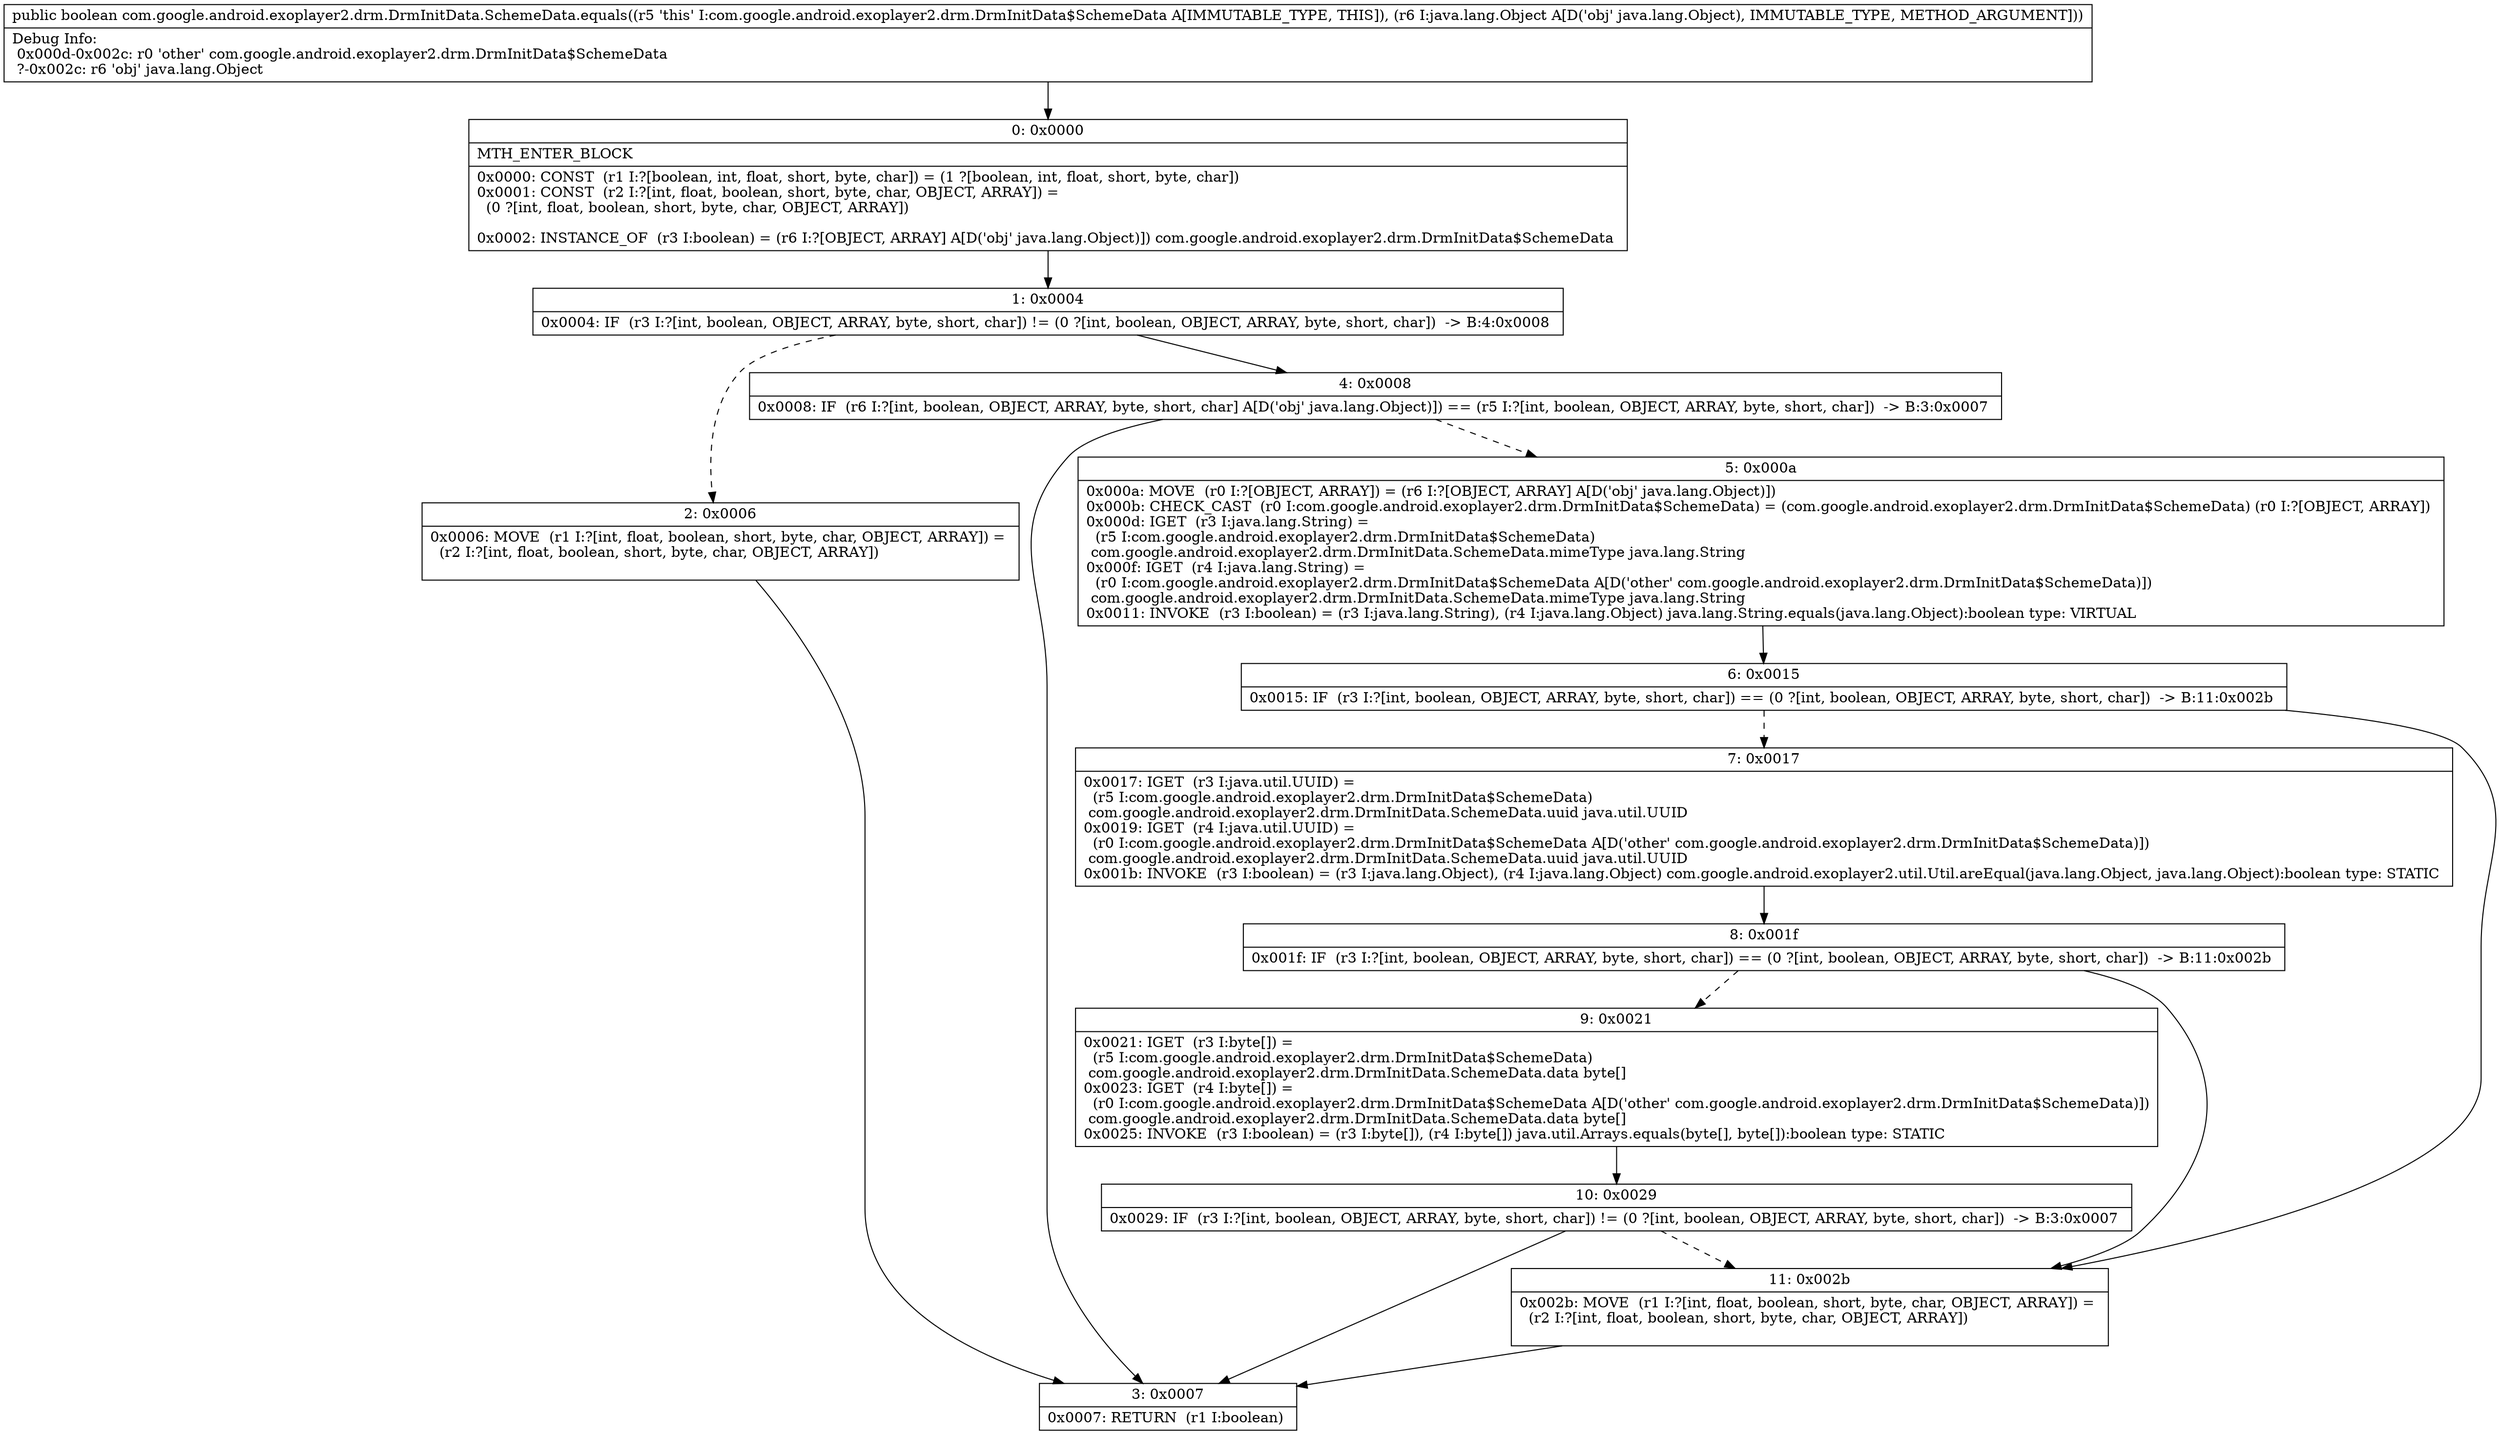 digraph "CFG forcom.google.android.exoplayer2.drm.DrmInitData.SchemeData.equals(Ljava\/lang\/Object;)Z" {
Node_0 [shape=record,label="{0\:\ 0x0000|MTH_ENTER_BLOCK\l|0x0000: CONST  (r1 I:?[boolean, int, float, short, byte, char]) = (1 ?[boolean, int, float, short, byte, char]) \l0x0001: CONST  (r2 I:?[int, float, boolean, short, byte, char, OBJECT, ARRAY]) = \l  (0 ?[int, float, boolean, short, byte, char, OBJECT, ARRAY])\l \l0x0002: INSTANCE_OF  (r3 I:boolean) = (r6 I:?[OBJECT, ARRAY] A[D('obj' java.lang.Object)]) com.google.android.exoplayer2.drm.DrmInitData$SchemeData \l}"];
Node_1 [shape=record,label="{1\:\ 0x0004|0x0004: IF  (r3 I:?[int, boolean, OBJECT, ARRAY, byte, short, char]) != (0 ?[int, boolean, OBJECT, ARRAY, byte, short, char])  \-\> B:4:0x0008 \l}"];
Node_2 [shape=record,label="{2\:\ 0x0006|0x0006: MOVE  (r1 I:?[int, float, boolean, short, byte, char, OBJECT, ARRAY]) = \l  (r2 I:?[int, float, boolean, short, byte, char, OBJECT, ARRAY])\l \l}"];
Node_3 [shape=record,label="{3\:\ 0x0007|0x0007: RETURN  (r1 I:boolean) \l}"];
Node_4 [shape=record,label="{4\:\ 0x0008|0x0008: IF  (r6 I:?[int, boolean, OBJECT, ARRAY, byte, short, char] A[D('obj' java.lang.Object)]) == (r5 I:?[int, boolean, OBJECT, ARRAY, byte, short, char])  \-\> B:3:0x0007 \l}"];
Node_5 [shape=record,label="{5\:\ 0x000a|0x000a: MOVE  (r0 I:?[OBJECT, ARRAY]) = (r6 I:?[OBJECT, ARRAY] A[D('obj' java.lang.Object)]) \l0x000b: CHECK_CAST  (r0 I:com.google.android.exoplayer2.drm.DrmInitData$SchemeData) = (com.google.android.exoplayer2.drm.DrmInitData$SchemeData) (r0 I:?[OBJECT, ARRAY]) \l0x000d: IGET  (r3 I:java.lang.String) = \l  (r5 I:com.google.android.exoplayer2.drm.DrmInitData$SchemeData)\l com.google.android.exoplayer2.drm.DrmInitData.SchemeData.mimeType java.lang.String \l0x000f: IGET  (r4 I:java.lang.String) = \l  (r0 I:com.google.android.exoplayer2.drm.DrmInitData$SchemeData A[D('other' com.google.android.exoplayer2.drm.DrmInitData$SchemeData)])\l com.google.android.exoplayer2.drm.DrmInitData.SchemeData.mimeType java.lang.String \l0x0011: INVOKE  (r3 I:boolean) = (r3 I:java.lang.String), (r4 I:java.lang.Object) java.lang.String.equals(java.lang.Object):boolean type: VIRTUAL \l}"];
Node_6 [shape=record,label="{6\:\ 0x0015|0x0015: IF  (r3 I:?[int, boolean, OBJECT, ARRAY, byte, short, char]) == (0 ?[int, boolean, OBJECT, ARRAY, byte, short, char])  \-\> B:11:0x002b \l}"];
Node_7 [shape=record,label="{7\:\ 0x0017|0x0017: IGET  (r3 I:java.util.UUID) = \l  (r5 I:com.google.android.exoplayer2.drm.DrmInitData$SchemeData)\l com.google.android.exoplayer2.drm.DrmInitData.SchemeData.uuid java.util.UUID \l0x0019: IGET  (r4 I:java.util.UUID) = \l  (r0 I:com.google.android.exoplayer2.drm.DrmInitData$SchemeData A[D('other' com.google.android.exoplayer2.drm.DrmInitData$SchemeData)])\l com.google.android.exoplayer2.drm.DrmInitData.SchemeData.uuid java.util.UUID \l0x001b: INVOKE  (r3 I:boolean) = (r3 I:java.lang.Object), (r4 I:java.lang.Object) com.google.android.exoplayer2.util.Util.areEqual(java.lang.Object, java.lang.Object):boolean type: STATIC \l}"];
Node_8 [shape=record,label="{8\:\ 0x001f|0x001f: IF  (r3 I:?[int, boolean, OBJECT, ARRAY, byte, short, char]) == (0 ?[int, boolean, OBJECT, ARRAY, byte, short, char])  \-\> B:11:0x002b \l}"];
Node_9 [shape=record,label="{9\:\ 0x0021|0x0021: IGET  (r3 I:byte[]) = \l  (r5 I:com.google.android.exoplayer2.drm.DrmInitData$SchemeData)\l com.google.android.exoplayer2.drm.DrmInitData.SchemeData.data byte[] \l0x0023: IGET  (r4 I:byte[]) = \l  (r0 I:com.google.android.exoplayer2.drm.DrmInitData$SchemeData A[D('other' com.google.android.exoplayer2.drm.DrmInitData$SchemeData)])\l com.google.android.exoplayer2.drm.DrmInitData.SchemeData.data byte[] \l0x0025: INVOKE  (r3 I:boolean) = (r3 I:byte[]), (r4 I:byte[]) java.util.Arrays.equals(byte[], byte[]):boolean type: STATIC \l}"];
Node_10 [shape=record,label="{10\:\ 0x0029|0x0029: IF  (r3 I:?[int, boolean, OBJECT, ARRAY, byte, short, char]) != (0 ?[int, boolean, OBJECT, ARRAY, byte, short, char])  \-\> B:3:0x0007 \l}"];
Node_11 [shape=record,label="{11\:\ 0x002b|0x002b: MOVE  (r1 I:?[int, float, boolean, short, byte, char, OBJECT, ARRAY]) = \l  (r2 I:?[int, float, boolean, short, byte, char, OBJECT, ARRAY])\l \l}"];
MethodNode[shape=record,label="{public boolean com.google.android.exoplayer2.drm.DrmInitData.SchemeData.equals((r5 'this' I:com.google.android.exoplayer2.drm.DrmInitData$SchemeData A[IMMUTABLE_TYPE, THIS]), (r6 I:java.lang.Object A[D('obj' java.lang.Object), IMMUTABLE_TYPE, METHOD_ARGUMENT]))  | Debug Info:\l  0x000d\-0x002c: r0 'other' com.google.android.exoplayer2.drm.DrmInitData$SchemeData\l  ?\-0x002c: r6 'obj' java.lang.Object\l}"];
MethodNode -> Node_0;
Node_0 -> Node_1;
Node_1 -> Node_2[style=dashed];
Node_1 -> Node_4;
Node_2 -> Node_3;
Node_4 -> Node_3;
Node_4 -> Node_5[style=dashed];
Node_5 -> Node_6;
Node_6 -> Node_7[style=dashed];
Node_6 -> Node_11;
Node_7 -> Node_8;
Node_8 -> Node_9[style=dashed];
Node_8 -> Node_11;
Node_9 -> Node_10;
Node_10 -> Node_3;
Node_10 -> Node_11[style=dashed];
Node_11 -> Node_3;
}

